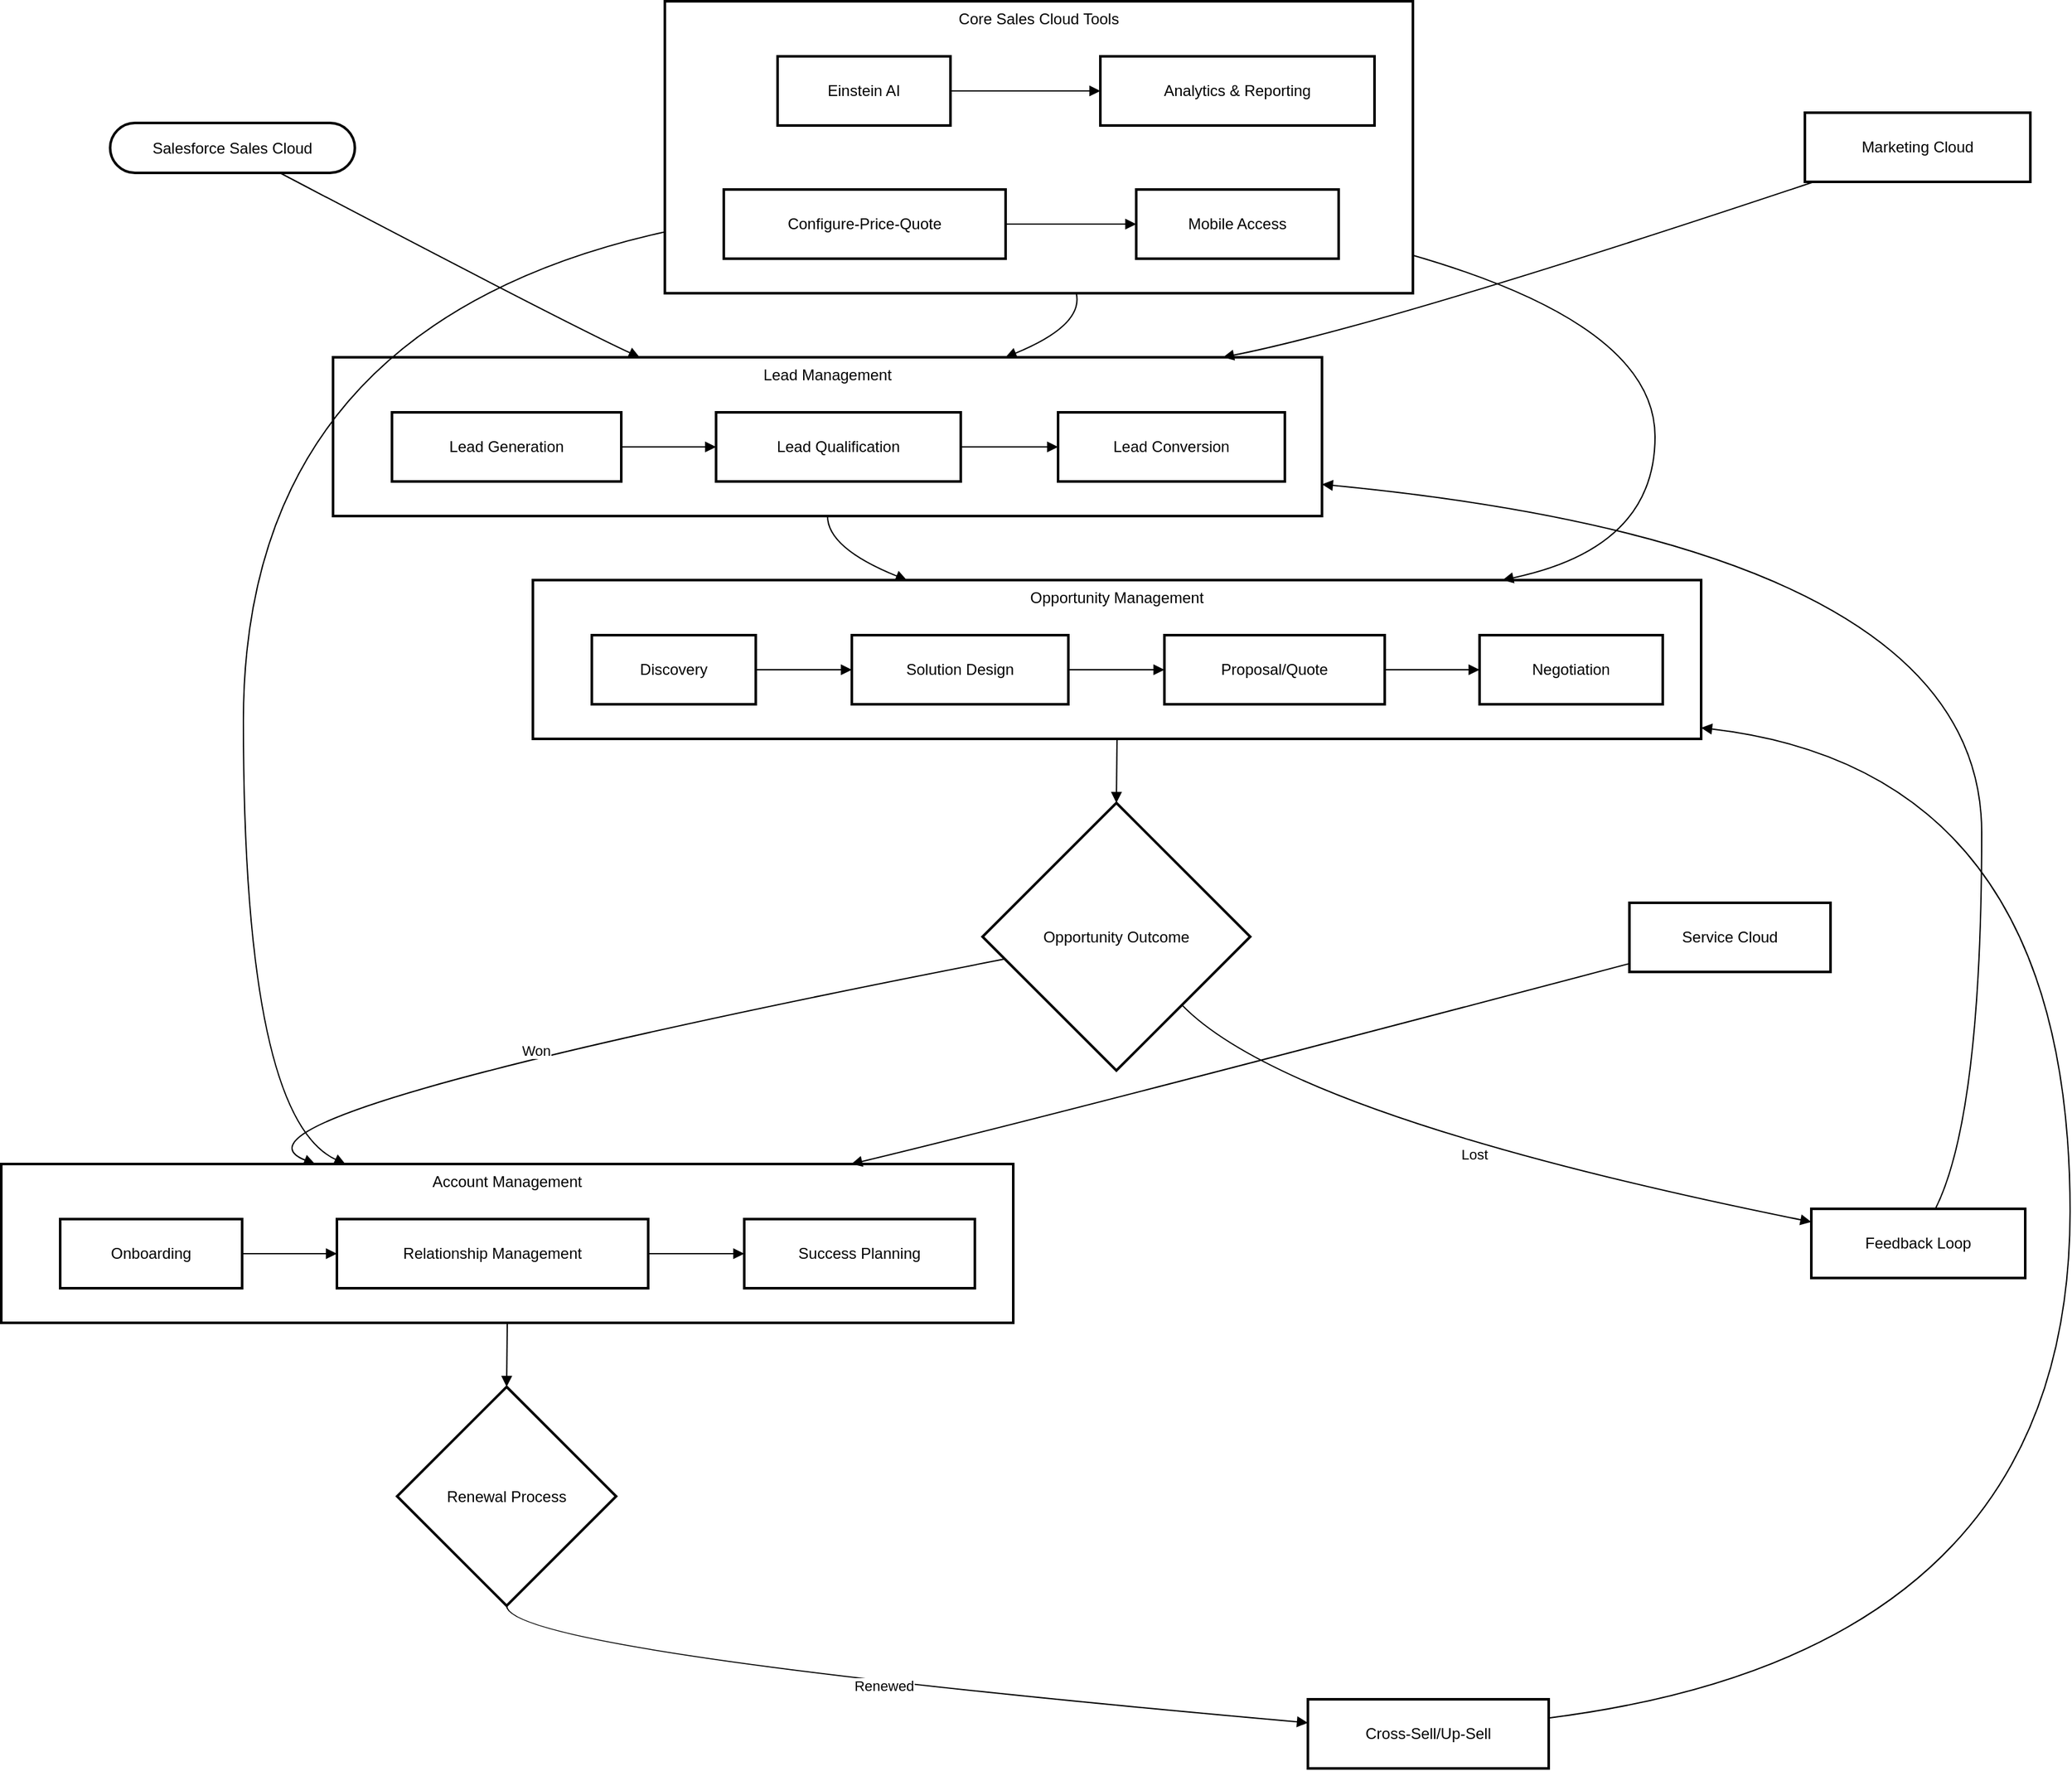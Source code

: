 <mxfile version="26.2.9">
  <diagram name="Page-1" id="h74FjLFyvKjIGZvkA6HL">
    <mxGraphModel dx="1828" dy="1169" grid="1" gridSize="10" guides="1" tooltips="1" connect="1" arrows="1" fold="1" page="1" pageScale="1" pageWidth="827" pageHeight="1169" math="0" shadow="0">
      <root>
        <mxCell id="0" />
        <mxCell id="1" parent="0" />
        <mxCell id="P9bsV11M2q6WZW04koc1-173" value="Core Sales Cloud Tools" style="whiteSpace=wrap;strokeWidth=2;verticalAlign=top;" vertex="1" parent="1">
          <mxGeometry x="538" y="20" width="584" height="228" as="geometry" />
        </mxCell>
        <mxCell id="P9bsV11M2q6WZW04koc1-174" value="Einstein AI" style="whiteSpace=wrap;strokeWidth=2;" vertex="1" parent="P9bsV11M2q6WZW04koc1-173">
          <mxGeometry x="88" y="43" width="135" height="54" as="geometry" />
        </mxCell>
        <mxCell id="P9bsV11M2q6WZW04koc1-175" value="Analytics &amp; Reporting" style="whiteSpace=wrap;strokeWidth=2;" vertex="1" parent="P9bsV11M2q6WZW04koc1-173">
          <mxGeometry x="340" y="43" width="214" height="54" as="geometry" />
        </mxCell>
        <mxCell id="P9bsV11M2q6WZW04koc1-176" value="Configure-Price-Quote" style="whiteSpace=wrap;strokeWidth=2;" vertex="1" parent="P9bsV11M2q6WZW04koc1-173">
          <mxGeometry x="46" y="147" width="220" height="54" as="geometry" />
        </mxCell>
        <mxCell id="P9bsV11M2q6WZW04koc1-177" value="Mobile Access" style="whiteSpace=wrap;strokeWidth=2;" vertex="1" parent="P9bsV11M2q6WZW04koc1-173">
          <mxGeometry x="368" y="147" width="158" height="54" as="geometry" />
        </mxCell>
        <mxCell id="P9bsV11M2q6WZW04koc1-178" value="" style="curved=1;startArrow=none;endArrow=block;exitX=1;exitY=0.5;entryX=0;entryY=0.5;rounded=0;" edge="1" parent="P9bsV11M2q6WZW04koc1-173" source="P9bsV11M2q6WZW04koc1-174" target="P9bsV11M2q6WZW04koc1-175">
          <mxGeometry relative="1" as="geometry">
            <Array as="points" />
          </mxGeometry>
        </mxCell>
        <mxCell id="P9bsV11M2q6WZW04koc1-179" value="" style="curved=1;startArrow=none;endArrow=block;exitX=1;exitY=0.5;entryX=0;entryY=0.5;rounded=0;" edge="1" parent="P9bsV11M2q6WZW04koc1-173" source="P9bsV11M2q6WZW04koc1-176" target="P9bsV11M2q6WZW04koc1-177">
          <mxGeometry relative="1" as="geometry">
            <Array as="points" />
          </mxGeometry>
        </mxCell>
        <mxCell id="P9bsV11M2q6WZW04koc1-180" value="Account Management" style="whiteSpace=wrap;strokeWidth=2;verticalAlign=top;" vertex="1" parent="1">
          <mxGeometry x="20" y="928" width="790" height="124" as="geometry" />
        </mxCell>
        <mxCell id="P9bsV11M2q6WZW04koc1-181" value="Onboarding" style="whiteSpace=wrap;strokeWidth=2;" vertex="1" parent="P9bsV11M2q6WZW04koc1-180">
          <mxGeometry x="46" y="43" width="142" height="54" as="geometry" />
        </mxCell>
        <mxCell id="P9bsV11M2q6WZW04koc1-182" value="Relationship Management" style="whiteSpace=wrap;strokeWidth=2;" vertex="1" parent="P9bsV11M2q6WZW04koc1-180">
          <mxGeometry x="262" y="43" width="243" height="54" as="geometry" />
        </mxCell>
        <mxCell id="P9bsV11M2q6WZW04koc1-183" value="Success Planning" style="whiteSpace=wrap;strokeWidth=2;" vertex="1" parent="P9bsV11M2q6WZW04koc1-180">
          <mxGeometry x="580" y="43" width="180" height="54" as="geometry" />
        </mxCell>
        <mxCell id="P9bsV11M2q6WZW04koc1-184" value="" style="curved=1;startArrow=none;endArrow=block;exitX=1;exitY=0.5;entryX=0;entryY=0.5;rounded=0;" edge="1" parent="P9bsV11M2q6WZW04koc1-180" source="P9bsV11M2q6WZW04koc1-181" target="P9bsV11M2q6WZW04koc1-182">
          <mxGeometry relative="1" as="geometry">
            <Array as="points" />
          </mxGeometry>
        </mxCell>
        <mxCell id="P9bsV11M2q6WZW04koc1-185" value="" style="curved=1;startArrow=none;endArrow=block;exitX=1;exitY=0.5;entryX=0;entryY=0.5;rounded=0;" edge="1" parent="P9bsV11M2q6WZW04koc1-180" source="P9bsV11M2q6WZW04koc1-182" target="P9bsV11M2q6WZW04koc1-183">
          <mxGeometry relative="1" as="geometry">
            <Array as="points" />
          </mxGeometry>
        </mxCell>
        <mxCell id="P9bsV11M2q6WZW04koc1-186" value="Opportunity Management" style="whiteSpace=wrap;strokeWidth=2;verticalAlign=top;" vertex="1" parent="1">
          <mxGeometry x="435" y="472" width="912" height="124" as="geometry" />
        </mxCell>
        <mxCell id="P9bsV11M2q6WZW04koc1-187" value="Discovery" style="whiteSpace=wrap;strokeWidth=2;" vertex="1" parent="P9bsV11M2q6WZW04koc1-186">
          <mxGeometry x="46" y="43" width="128" height="54" as="geometry" />
        </mxCell>
        <mxCell id="P9bsV11M2q6WZW04koc1-188" value="Solution Design" style="whiteSpace=wrap;strokeWidth=2;" vertex="1" parent="P9bsV11M2q6WZW04koc1-186">
          <mxGeometry x="249" y="43" width="169" height="54" as="geometry" />
        </mxCell>
        <mxCell id="P9bsV11M2q6WZW04koc1-189" value="Proposal/Quote" style="whiteSpace=wrap;strokeWidth=2;" vertex="1" parent="P9bsV11M2q6WZW04koc1-186">
          <mxGeometry x="493" y="43" width="172" height="54" as="geometry" />
        </mxCell>
        <mxCell id="P9bsV11M2q6WZW04koc1-190" value="Negotiation" style="whiteSpace=wrap;strokeWidth=2;" vertex="1" parent="P9bsV11M2q6WZW04koc1-186">
          <mxGeometry x="739" y="43" width="143" height="54" as="geometry" />
        </mxCell>
        <mxCell id="P9bsV11M2q6WZW04koc1-191" value="" style="curved=1;startArrow=none;endArrow=block;exitX=1;exitY=0.5;entryX=0;entryY=0.5;rounded=0;" edge="1" parent="P9bsV11M2q6WZW04koc1-186" source="P9bsV11M2q6WZW04koc1-187" target="P9bsV11M2q6WZW04koc1-188">
          <mxGeometry relative="1" as="geometry">
            <Array as="points" />
          </mxGeometry>
        </mxCell>
        <mxCell id="P9bsV11M2q6WZW04koc1-192" value="" style="curved=1;startArrow=none;endArrow=block;exitX=1;exitY=0.5;entryX=0;entryY=0.5;rounded=0;" edge="1" parent="P9bsV11M2q6WZW04koc1-186" source="P9bsV11M2q6WZW04koc1-188" target="P9bsV11M2q6WZW04koc1-189">
          <mxGeometry relative="1" as="geometry">
            <Array as="points" />
          </mxGeometry>
        </mxCell>
        <mxCell id="P9bsV11M2q6WZW04koc1-193" value="" style="curved=1;startArrow=none;endArrow=block;exitX=1;exitY=0.5;entryX=0;entryY=0.5;rounded=0;" edge="1" parent="P9bsV11M2q6WZW04koc1-186" source="P9bsV11M2q6WZW04koc1-189" target="P9bsV11M2q6WZW04koc1-190">
          <mxGeometry relative="1" as="geometry">
            <Array as="points" />
          </mxGeometry>
        </mxCell>
        <mxCell id="P9bsV11M2q6WZW04koc1-194" value="Lead Management" style="whiteSpace=wrap;strokeWidth=2;verticalAlign=top;" vertex="1" parent="1">
          <mxGeometry x="279" y="298" width="772" height="124" as="geometry" />
        </mxCell>
        <mxCell id="P9bsV11M2q6WZW04koc1-195" value="Lead Generation" style="whiteSpace=wrap;strokeWidth=2;" vertex="1" parent="P9bsV11M2q6WZW04koc1-194">
          <mxGeometry x="46" y="43" width="179" height="54" as="geometry" />
        </mxCell>
        <mxCell id="P9bsV11M2q6WZW04koc1-196" value="Lead Qualification" style="whiteSpace=wrap;strokeWidth=2;" vertex="1" parent="P9bsV11M2q6WZW04koc1-194">
          <mxGeometry x="299" y="43" width="191" height="54" as="geometry" />
        </mxCell>
        <mxCell id="P9bsV11M2q6WZW04koc1-197" value="Lead Conversion" style="whiteSpace=wrap;strokeWidth=2;" vertex="1" parent="P9bsV11M2q6WZW04koc1-194">
          <mxGeometry x="566" y="43" width="177" height="54" as="geometry" />
        </mxCell>
        <mxCell id="P9bsV11M2q6WZW04koc1-198" value="" style="curved=1;startArrow=none;endArrow=block;exitX=1;exitY=0.5;entryX=0;entryY=0.5;rounded=0;" edge="1" parent="P9bsV11M2q6WZW04koc1-194" source="P9bsV11M2q6WZW04koc1-195" target="P9bsV11M2q6WZW04koc1-196">
          <mxGeometry relative="1" as="geometry">
            <Array as="points" />
          </mxGeometry>
        </mxCell>
        <mxCell id="P9bsV11M2q6WZW04koc1-199" value="" style="curved=1;startArrow=none;endArrow=block;exitX=1;exitY=0.5;entryX=0;entryY=0.5;rounded=0;" edge="1" parent="P9bsV11M2q6WZW04koc1-194" source="P9bsV11M2q6WZW04koc1-196" target="P9bsV11M2q6WZW04koc1-197">
          <mxGeometry relative="1" as="geometry">
            <Array as="points" />
          </mxGeometry>
        </mxCell>
        <mxCell id="P9bsV11M2q6WZW04koc1-200" value="Salesforce Sales Cloud" style="rounded=1;whiteSpace=wrap;arcSize=50;strokeWidth=2;" vertex="1" parent="1">
          <mxGeometry x="105" y="115" width="191" height="39" as="geometry" />
        </mxCell>
        <mxCell id="P9bsV11M2q6WZW04koc1-201" value="Opportunity Outcome" style="rhombus;strokeWidth=2;whiteSpace=wrap;" vertex="1" parent="1">
          <mxGeometry x="786" y="646" width="209" height="209" as="geometry" />
        </mxCell>
        <mxCell id="P9bsV11M2q6WZW04koc1-202" value="Feedback Loop" style="whiteSpace=wrap;strokeWidth=2;" vertex="1" parent="1">
          <mxGeometry x="1433" y="963" width="167" height="54" as="geometry" />
        </mxCell>
        <mxCell id="P9bsV11M2q6WZW04koc1-203" value="Renewal Process" style="rhombus;strokeWidth=2;whiteSpace=wrap;" vertex="1" parent="1">
          <mxGeometry x="329" y="1102" width="171" height="171" as="geometry" />
        </mxCell>
        <mxCell id="P9bsV11M2q6WZW04koc1-204" value="Cross-Sell/Up-Sell" style="whiteSpace=wrap;strokeWidth=2;" vertex="1" parent="1">
          <mxGeometry x="1040" y="1346" width="188" height="54" as="geometry" />
        </mxCell>
        <mxCell id="P9bsV11M2q6WZW04koc1-205" value="Marketing Cloud" style="whiteSpace=wrap;strokeWidth=2;" vertex="1" parent="1">
          <mxGeometry x="1428" y="107" width="176" height="54" as="geometry" />
        </mxCell>
        <mxCell id="P9bsV11M2q6WZW04koc1-206" value="Service Cloud" style="whiteSpace=wrap;strokeWidth=2;" vertex="1" parent="1">
          <mxGeometry x="1291" y="724" width="157" height="54" as="geometry" />
        </mxCell>
        <mxCell id="P9bsV11M2q6WZW04koc1-207" value="Lost" style="curved=1;startArrow=none;endArrow=block;exitX=0.98;exitY=1;entryX=0;entryY=0.19;rounded=0;" edge="1" parent="1" source="P9bsV11M2q6WZW04koc1-201" target="P9bsV11M2q6WZW04koc1-202">
          <mxGeometry relative="1" as="geometry">
            <Array as="points">
              <mxPoint x="1026" y="891" />
            </Array>
          </mxGeometry>
        </mxCell>
        <mxCell id="P9bsV11M2q6WZW04koc1-208" value="Renewed" style="curved=1;startArrow=none;endArrow=block;exitX=0.5;exitY=1;entryX=0;entryY=0.34;rounded=0;" edge="1" parent="1" source="P9bsV11M2q6WZW04koc1-203" target="P9bsV11M2q6WZW04koc1-204">
          <mxGeometry relative="1" as="geometry">
            <Array as="points">
              <mxPoint x="415" y="1309" />
            </Array>
          </mxGeometry>
        </mxCell>
        <mxCell id="P9bsV11M2q6WZW04koc1-209" value="" style="curved=1;startArrow=none;endArrow=block;exitX=0.69;exitY=0.99;entryX=0.31;entryY=0;rounded=0;" edge="1" parent="1" source="P9bsV11M2q6WZW04koc1-200" target="P9bsV11M2q6WZW04koc1-194">
          <mxGeometry relative="1" as="geometry">
            <Array as="points">
              <mxPoint x="464" y="273" />
            </Array>
          </mxGeometry>
        </mxCell>
        <mxCell id="P9bsV11M2q6WZW04koc1-210" value="" style="curved=1;startArrow=none;endArrow=block;exitX=0.5;exitY=1;entryX=0.32;entryY=0;rounded=0;" edge="1" parent="1" source="P9bsV11M2q6WZW04koc1-194" target="P9bsV11M2q6WZW04koc1-186">
          <mxGeometry relative="1" as="geometry">
            <Array as="points">
              <mxPoint x="665" y="447" />
            </Array>
          </mxGeometry>
        </mxCell>
        <mxCell id="P9bsV11M2q6WZW04koc1-211" value="" style="curved=1;startArrow=none;endArrow=block;exitX=0.5;exitY=1;entryX=0.5;entryY=0;rounded=0;" edge="1" parent="1" source="P9bsV11M2q6WZW04koc1-186" target="P9bsV11M2q6WZW04koc1-201">
          <mxGeometry relative="1" as="geometry">
            <Array as="points" />
          </mxGeometry>
        </mxCell>
        <mxCell id="P9bsV11M2q6WZW04koc1-212" value="Won" style="curved=1;startArrow=none;endArrow=block;exitX=0;exitY=0.6;entryX=0.31;entryY=0;rounded=0;" edge="1" parent="1" source="P9bsV11M2q6WZW04koc1-201" target="P9bsV11M2q6WZW04koc1-180">
          <mxGeometry relative="1" as="geometry">
            <Array as="points">
              <mxPoint x="171" y="891" />
            </Array>
          </mxGeometry>
        </mxCell>
        <mxCell id="P9bsV11M2q6WZW04koc1-213" value="" style="curved=1;startArrow=none;endArrow=block;exitX=0.58;exitY=0;entryX=1;entryY=0.8;rounded=0;" edge="1" parent="1" source="P9bsV11M2q6WZW04koc1-202" target="P9bsV11M2q6WZW04koc1-194">
          <mxGeometry relative="1" as="geometry">
            <Array as="points">
              <mxPoint x="1566" y="891" />
              <mxPoint x="1566" y="447" />
            </Array>
          </mxGeometry>
        </mxCell>
        <mxCell id="P9bsV11M2q6WZW04koc1-214" value="" style="curved=1;startArrow=none;endArrow=block;exitX=0.5;exitY=1;entryX=0.5;entryY=0;rounded=0;" edge="1" parent="1" source="P9bsV11M2q6WZW04koc1-180" target="P9bsV11M2q6WZW04koc1-203">
          <mxGeometry relative="1" as="geometry">
            <Array as="points" />
          </mxGeometry>
        </mxCell>
        <mxCell id="P9bsV11M2q6WZW04koc1-215" value="" style="curved=1;startArrow=none;endArrow=block;exitX=1;exitY=0.27;entryX=1;entryY=0.93;rounded=0;" edge="1" parent="1" source="P9bsV11M2q6WZW04koc1-204" target="P9bsV11M2q6WZW04koc1-186">
          <mxGeometry relative="1" as="geometry">
            <Array as="points">
              <mxPoint x="1635" y="1309" />
              <mxPoint x="1635" y="621" />
            </Array>
          </mxGeometry>
        </mxCell>
        <mxCell id="P9bsV11M2q6WZW04koc1-216" value="" style="curved=1;startArrow=none;endArrow=block;exitX=0.55;exitY=1;entryX=0.68;entryY=0;rounded=0;" edge="1" parent="1" source="P9bsV11M2q6WZW04koc1-173" target="P9bsV11M2q6WZW04koc1-194">
          <mxGeometry relative="1" as="geometry">
            <Array as="points">
              <mxPoint x="865" y="273" />
            </Array>
          </mxGeometry>
        </mxCell>
        <mxCell id="P9bsV11M2q6WZW04koc1-217" value="" style="curved=1;startArrow=none;endArrow=block;exitX=1;exitY=0.87;entryX=0.83;entryY=0;rounded=0;" edge="1" parent="1" source="P9bsV11M2q6WZW04koc1-173" target="P9bsV11M2q6WZW04koc1-186">
          <mxGeometry relative="1" as="geometry">
            <Array as="points">
              <mxPoint x="1311" y="273" />
              <mxPoint x="1311" y="447" />
            </Array>
          </mxGeometry>
        </mxCell>
        <mxCell id="P9bsV11M2q6WZW04koc1-218" value="" style="curved=1;startArrow=none;endArrow=block;exitX=0;exitY=0.79;entryX=0.34;entryY=0;rounded=0;" edge="1" parent="1" source="P9bsV11M2q6WZW04koc1-173" target="P9bsV11M2q6WZW04koc1-180">
          <mxGeometry relative="1" as="geometry">
            <Array as="points">
              <mxPoint x="209" y="273" />
              <mxPoint x="209" y="891" />
            </Array>
          </mxGeometry>
        </mxCell>
        <mxCell id="P9bsV11M2q6WZW04koc1-219" value="" style="curved=1;startArrow=none;endArrow=block;exitX=0.04;exitY=1;entryX=0.9;entryY=0;rounded=0;" edge="1" parent="1" source="P9bsV11M2q6WZW04koc1-205" target="P9bsV11M2q6WZW04koc1-194">
          <mxGeometry relative="1" as="geometry">
            <Array as="points">
              <mxPoint x="1100" y="273" />
            </Array>
          </mxGeometry>
        </mxCell>
        <mxCell id="P9bsV11M2q6WZW04koc1-220" value="" style="curved=1;startArrow=none;endArrow=block;exitX=0;exitY=0.88;entryX=0.84;entryY=0;rounded=0;" edge="1" parent="1" source="P9bsV11M2q6WZW04koc1-206" target="P9bsV11M2q6WZW04koc1-180">
          <mxGeometry relative="1" as="geometry">
            <Array as="points">
              <mxPoint x="838" y="891" />
            </Array>
          </mxGeometry>
        </mxCell>
      </root>
    </mxGraphModel>
  </diagram>
</mxfile>
